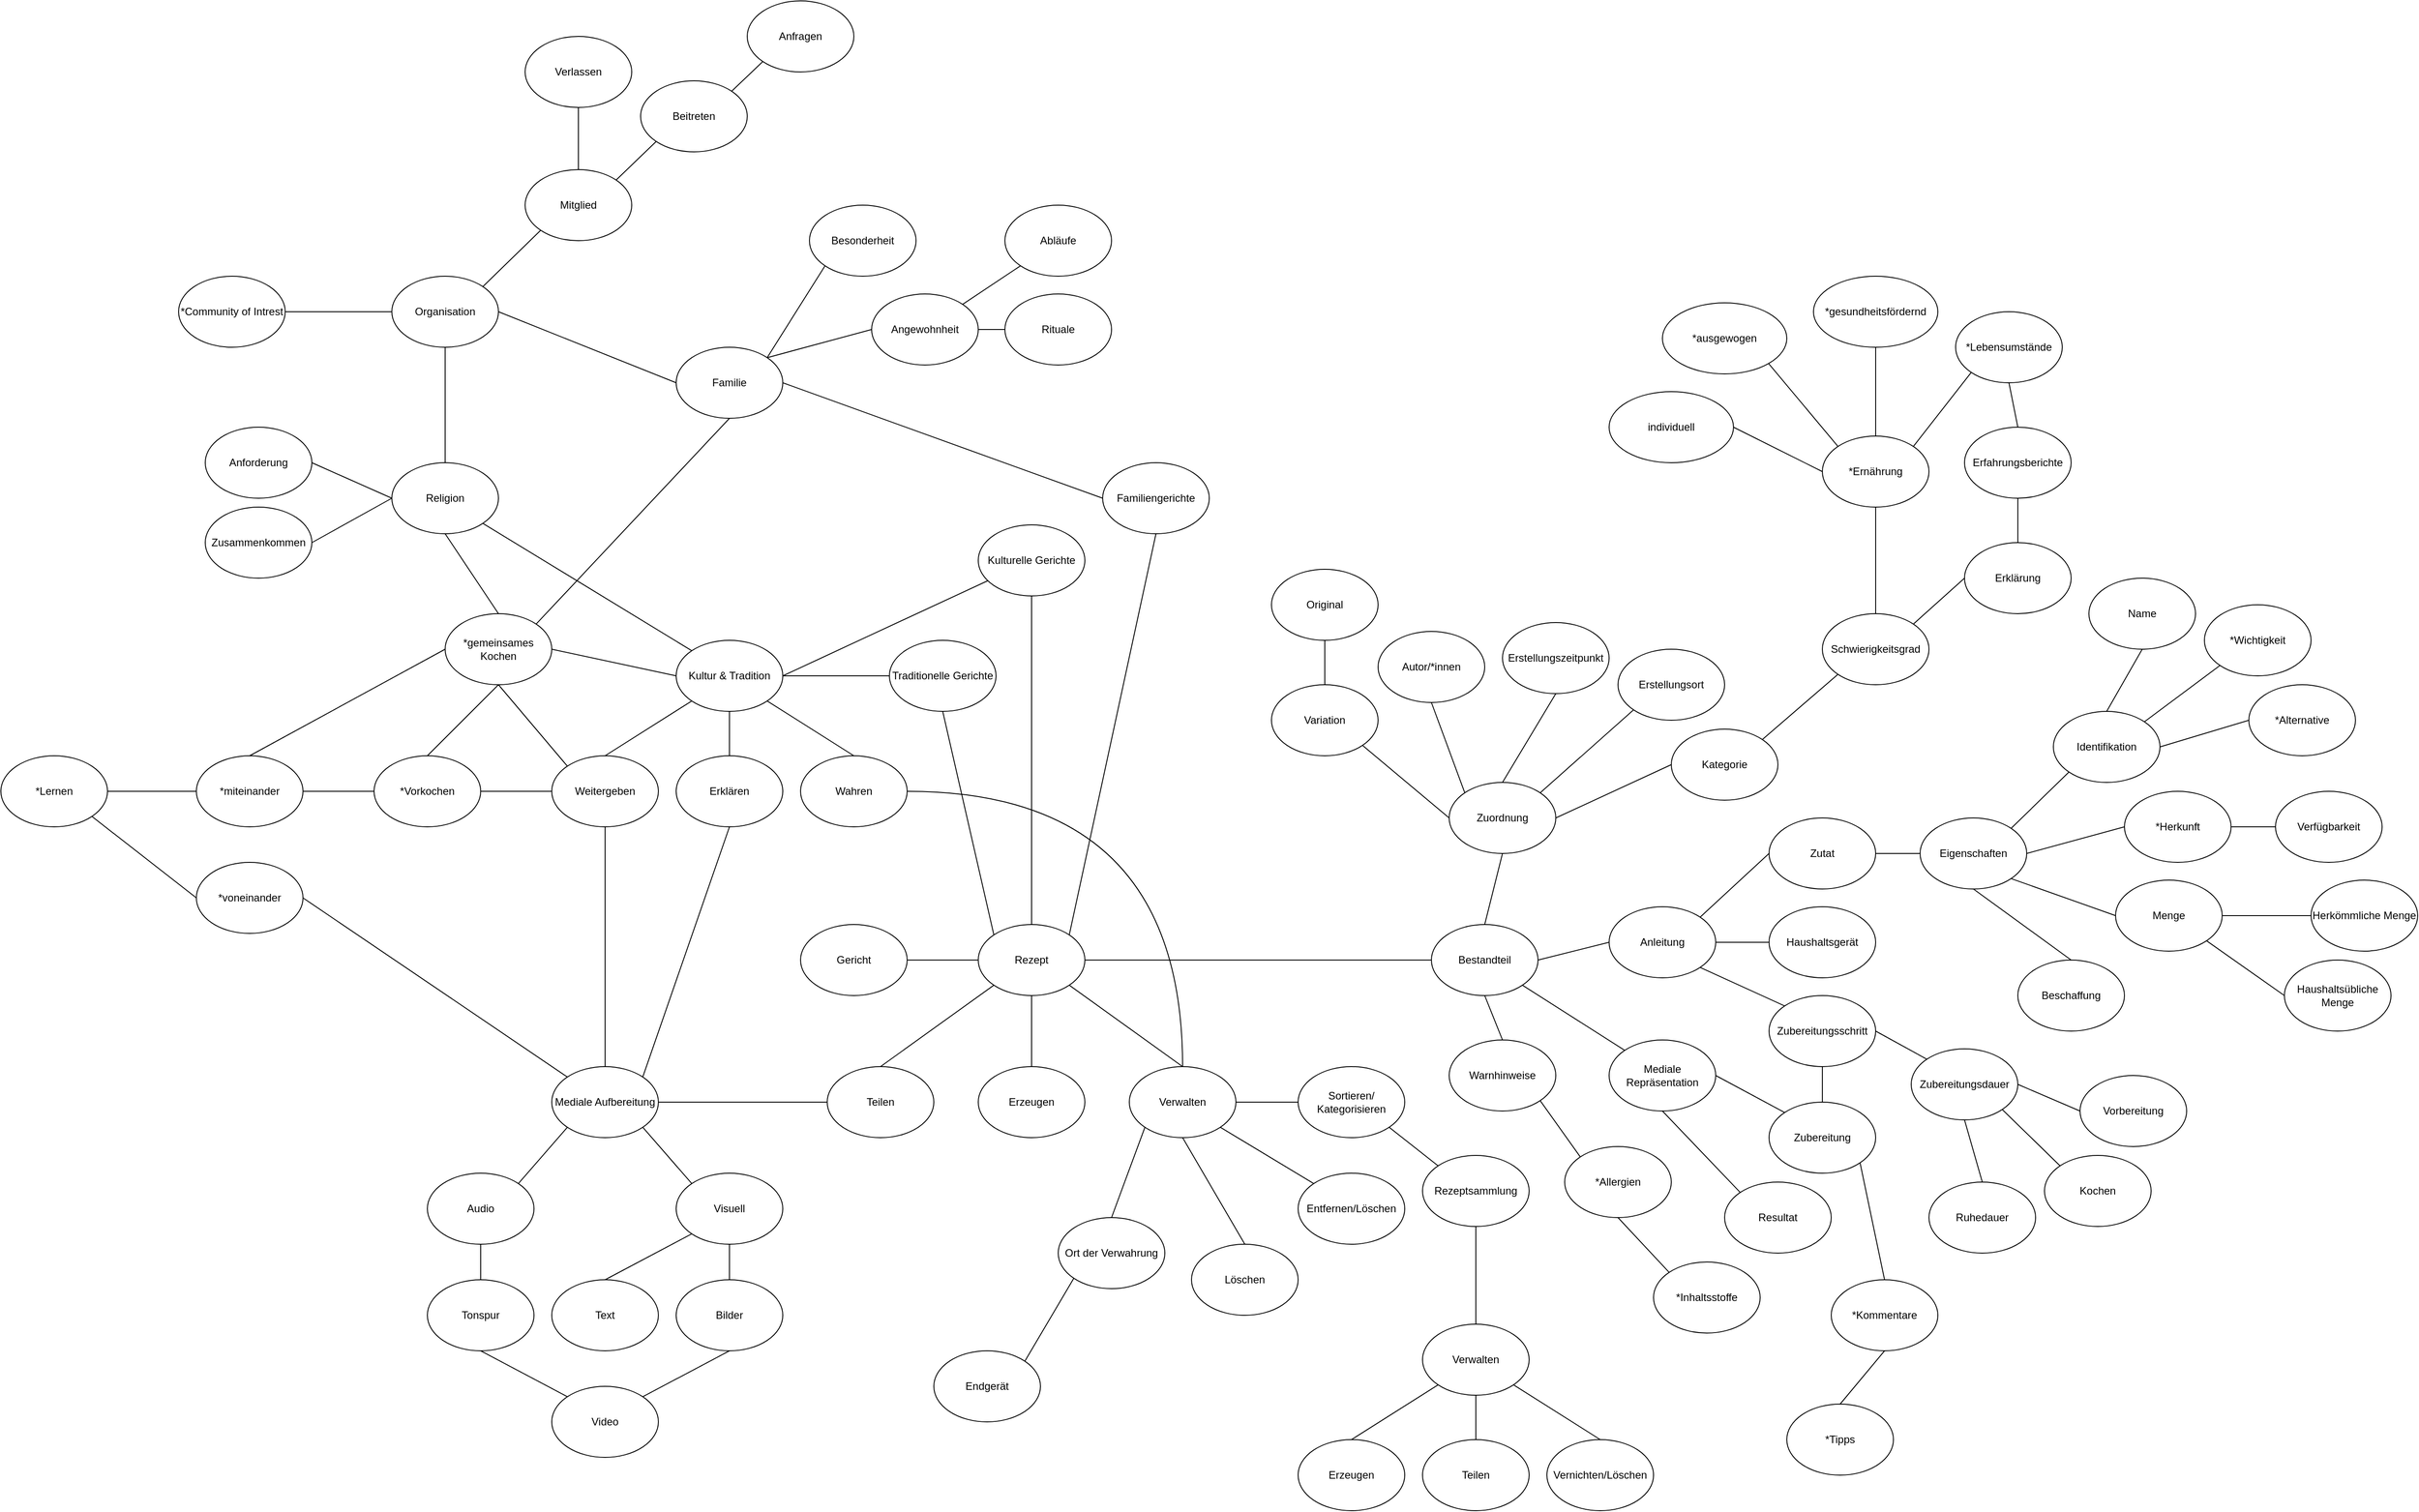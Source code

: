 <mxfile>
    <diagram id="gxQ1R-vnR4JIR3kSXCwo" name="V1">
        <mxGraphModel dx="1300" dy="1643" grid="1" gridSize="10" guides="1" tooltips="1" connect="1" arrows="1" fold="1" page="0" pageScale="1" pageWidth="827" pageHeight="1169" math="0" shadow="0">
            <root>
                <mxCell id="0"/>
                <mxCell id="1" parent="0"/>
                <mxCell id="6" style="rounded=0;orthogonalLoop=1;jettySize=auto;html=1;exitX=0.5;exitY=0;exitDx=0;exitDy=0;entryX=0;entryY=1;entryDx=0;entryDy=0;endArrow=none;endFill=0;" edge="1" parent="1" source="2" target="5">
                    <mxGeometry relative="1" as="geometry"/>
                </mxCell>
                <mxCell id="50" style="edgeStyle=none;rounded=0;orthogonalLoop=1;jettySize=auto;html=1;exitX=0;exitY=0.5;exitDx=0;exitDy=0;entryX=1;entryY=0.5;entryDx=0;entryDy=0;endArrow=none;endFill=0;" edge="1" parent="1" source="2" target="32">
                    <mxGeometry relative="1" as="geometry"/>
                </mxCell>
                <mxCell id="2" value="Teilen" style="ellipse;whiteSpace=wrap;html=1;" parent="1" vertex="1">
                    <mxGeometry x="770" y="160" width="120" height="80" as="geometry"/>
                </mxCell>
                <mxCell id="7" style="edgeStyle=none;rounded=0;orthogonalLoop=1;jettySize=auto;html=1;exitX=0.5;exitY=0;exitDx=0;exitDy=0;entryX=0.5;entryY=1;entryDx=0;entryDy=0;endArrow=none;endFill=0;" edge="1" parent="1" source="3" target="5">
                    <mxGeometry relative="1" as="geometry"/>
                </mxCell>
                <mxCell id="3" value="Erzeugen" style="ellipse;whiteSpace=wrap;html=1;" vertex="1" parent="1">
                    <mxGeometry x="940" y="160" width="120" height="80" as="geometry"/>
                </mxCell>
                <mxCell id="8" style="edgeStyle=none;rounded=0;orthogonalLoop=1;jettySize=auto;html=1;exitX=0.5;exitY=0;exitDx=0;exitDy=0;entryX=1;entryY=1;entryDx=0;entryDy=0;endArrow=none;endFill=0;" edge="1" parent="1" source="4" target="5">
                    <mxGeometry relative="1" as="geometry"/>
                </mxCell>
                <mxCell id="12" style="edgeStyle=none;rounded=0;orthogonalLoop=1;jettySize=auto;html=1;exitX=1;exitY=0.5;exitDx=0;exitDy=0;entryX=0;entryY=0.5;entryDx=0;entryDy=0;endArrow=none;endFill=0;" edge="1" parent="1" source="4" target="9">
                    <mxGeometry relative="1" as="geometry"/>
                </mxCell>
                <mxCell id="13" style="edgeStyle=none;rounded=0;orthogonalLoop=1;jettySize=auto;html=1;exitX=1;exitY=1;exitDx=0;exitDy=0;entryX=0;entryY=0;entryDx=0;entryDy=0;endArrow=none;endFill=0;" edge="1" parent="1" source="4" target="10">
                    <mxGeometry relative="1" as="geometry"/>
                </mxCell>
                <mxCell id="14" style="edgeStyle=none;rounded=0;orthogonalLoop=1;jettySize=auto;html=1;exitX=0.5;exitY=1;exitDx=0;exitDy=0;entryX=0.5;entryY=0;entryDx=0;entryDy=0;endArrow=none;endFill=0;" edge="1" parent="1" source="4" target="11">
                    <mxGeometry relative="1" as="geometry"/>
                </mxCell>
                <mxCell id="16" style="edgeStyle=none;rounded=0;orthogonalLoop=1;jettySize=auto;html=1;exitX=0;exitY=1;exitDx=0;exitDy=0;entryX=0.5;entryY=0;entryDx=0;entryDy=0;endArrow=none;endFill=0;" edge="1" parent="1" source="4" target="15">
                    <mxGeometry relative="1" as="geometry"/>
                </mxCell>
                <mxCell id="4" value="Verwalten" style="ellipse;whiteSpace=wrap;html=1;" vertex="1" parent="1">
                    <mxGeometry x="1110" y="160" width="120" height="80" as="geometry"/>
                </mxCell>
                <mxCell id="53" style="edgeStyle=none;rounded=0;orthogonalLoop=1;jettySize=auto;html=1;exitX=1;exitY=0;exitDx=0;exitDy=0;entryX=0.5;entryY=1;entryDx=0;entryDy=0;endArrow=none;endFill=0;" edge="1" parent="1" source="5" target="25">
                    <mxGeometry relative="1" as="geometry"/>
                </mxCell>
                <mxCell id="57" style="edgeStyle=orthogonalEdgeStyle;curved=1;rounded=0;orthogonalLoop=1;jettySize=auto;html=1;exitX=1;exitY=0.5;exitDx=0;exitDy=0;entryX=0;entryY=0.5;entryDx=0;entryDy=0;endArrow=none;endFill=0;" edge="1" parent="1" source="5" target="56">
                    <mxGeometry relative="1" as="geometry"/>
                </mxCell>
                <mxCell id="91" value="" style="edgeStyle=none;rounded=0;orthogonalLoop=1;jettySize=auto;html=1;endArrow=none;endFill=0;" edge="1" parent="1" source="5" target="90">
                    <mxGeometry relative="1" as="geometry"/>
                </mxCell>
                <mxCell id="5" value="Rezept" style="ellipse;whiteSpace=wrap;html=1;" vertex="1" parent="1">
                    <mxGeometry x="940" width="120" height="80" as="geometry"/>
                </mxCell>
                <mxCell id="104" style="edgeStyle=none;rounded=0;orthogonalLoop=1;jettySize=auto;html=1;exitX=1;exitY=1;exitDx=0;exitDy=0;entryX=0;entryY=0;entryDx=0;entryDy=0;endArrow=none;endFill=0;" edge="1" parent="1" source="9" target="103">
                    <mxGeometry relative="1" as="geometry"/>
                </mxCell>
                <mxCell id="9" value="Sortieren/&lt;br&gt;Kategorisieren" style="ellipse;whiteSpace=wrap;html=1;" vertex="1" parent="1">
                    <mxGeometry x="1300" y="160" width="120" height="80" as="geometry"/>
                </mxCell>
                <mxCell id="10" value="Entfernen/Löschen" style="ellipse;whiteSpace=wrap;html=1;" vertex="1" parent="1">
                    <mxGeometry x="1300" y="280" width="120" height="80" as="geometry"/>
                </mxCell>
                <mxCell id="11" value="Löschen" style="ellipse;whiteSpace=wrap;html=1;" vertex="1" parent="1">
                    <mxGeometry x="1180" y="360" width="120" height="80" as="geometry"/>
                </mxCell>
                <mxCell id="15" value="Ort der Verwahrung" style="ellipse;whiteSpace=wrap;html=1;" vertex="1" parent="1">
                    <mxGeometry x="1030" y="330" width="120" height="80" as="geometry"/>
                </mxCell>
                <mxCell id="184" style="edgeStyle=none;rounded=0;orthogonalLoop=1;jettySize=auto;html=1;exitX=1;exitY=0;exitDx=0;exitDy=0;entryX=0;entryY=1;entryDx=0;entryDy=0;endArrow=none;endFill=0;" edge="1" parent="1" source="17" target="183">
                    <mxGeometry relative="1" as="geometry"/>
                </mxCell>
                <mxCell id="186" style="edgeStyle=none;rounded=0;orthogonalLoop=1;jettySize=auto;html=1;exitX=1;exitY=0;exitDx=0;exitDy=0;entryX=0;entryY=0.5;entryDx=0;entryDy=0;endArrow=none;endFill=0;" edge="1" parent="1" source="17" target="185">
                    <mxGeometry relative="1" as="geometry"/>
                </mxCell>
                <mxCell id="17" value="Familie" style="ellipse;whiteSpace=wrap;html=1;" vertex="1" parent="1">
                    <mxGeometry x="600" y="-650" width="120" height="80" as="geometry"/>
                </mxCell>
                <mxCell id="22" style="edgeStyle=none;rounded=0;orthogonalLoop=1;jettySize=auto;html=1;exitX=0;exitY=1;exitDx=0;exitDy=0;entryX=0.5;entryY=0;entryDx=0;entryDy=0;endArrow=none;endFill=0;" edge="1" parent="1" source="18" target="19">
                    <mxGeometry relative="1" as="geometry"/>
                </mxCell>
                <mxCell id="23" style="edgeStyle=none;rounded=0;orthogonalLoop=1;jettySize=auto;html=1;exitX=0.5;exitY=1;exitDx=0;exitDy=0;entryX=0.5;entryY=0;entryDx=0;entryDy=0;endArrow=none;endFill=0;" edge="1" parent="1" source="18" target="20">
                    <mxGeometry relative="1" as="geometry"/>
                </mxCell>
                <mxCell id="24" style="edgeStyle=none;rounded=0;orthogonalLoop=1;jettySize=auto;html=1;exitX=1;exitY=1;exitDx=0;exitDy=0;entryX=0.5;entryY=0;entryDx=0;entryDy=0;endArrow=none;endFill=0;" edge="1" parent="1" source="18" target="21">
                    <mxGeometry relative="1" as="geometry"/>
                </mxCell>
                <mxCell id="29" value="" style="edgeStyle=none;rounded=0;orthogonalLoop=1;jettySize=auto;html=1;endArrow=none;endFill=0;" edge="1" parent="1" source="18" target="28">
                    <mxGeometry relative="1" as="geometry"/>
                </mxCell>
                <mxCell id="31" value="" style="edgeStyle=none;rounded=0;orthogonalLoop=1;jettySize=auto;html=1;endArrow=none;endFill=0;exitX=1;exitY=0.5;exitDx=0;exitDy=0;" edge="1" parent="1" source="18" target="30">
                    <mxGeometry relative="1" as="geometry"/>
                </mxCell>
                <mxCell id="18" value="Kultur &amp;amp; Tradition" style="ellipse;whiteSpace=wrap;html=1;" vertex="1" parent="1">
                    <mxGeometry x="600" y="-320" width="120" height="80" as="geometry"/>
                </mxCell>
                <mxCell id="49" style="edgeStyle=none;rounded=0;orthogonalLoop=1;jettySize=auto;html=1;exitX=0.5;exitY=1;exitDx=0;exitDy=0;entryX=0.5;entryY=0;entryDx=0;entryDy=0;endArrow=none;endFill=0;" edge="1" parent="1" source="19" target="32">
                    <mxGeometry relative="1" as="geometry"/>
                </mxCell>
                <mxCell id="138" value="" style="edgeStyle=none;rounded=0;orthogonalLoop=1;jettySize=auto;html=1;endArrow=none;endFill=0;" edge="1" parent="1" source="19" target="137">
                    <mxGeometry relative="1" as="geometry"/>
                </mxCell>
                <mxCell id="19" value="Weitergeben" style="ellipse;whiteSpace=wrap;html=1;" vertex="1" parent="1">
                    <mxGeometry x="460" y="-190" width="120" height="80" as="geometry"/>
                </mxCell>
                <mxCell id="54" style="edgeStyle=none;rounded=0;orthogonalLoop=1;jettySize=auto;html=1;exitX=0.5;exitY=1;exitDx=0;exitDy=0;entryX=1;entryY=0;entryDx=0;entryDy=0;endArrow=none;endFill=0;" edge="1" parent="1" source="20" target="32">
                    <mxGeometry relative="1" as="geometry"/>
                </mxCell>
                <mxCell id="20" value="Erklären" style="ellipse;whiteSpace=wrap;html=1;" vertex="1" parent="1">
                    <mxGeometry x="600" y="-190" width="120" height="80" as="geometry"/>
                </mxCell>
                <mxCell id="55" style="edgeStyle=orthogonalEdgeStyle;rounded=0;orthogonalLoop=1;jettySize=auto;html=1;exitX=1;exitY=0.5;exitDx=0;exitDy=0;entryX=0.5;entryY=0;entryDx=0;entryDy=0;endArrow=none;endFill=0;curved=1;" edge="1" parent="1" source="21" target="4">
                    <mxGeometry relative="1" as="geometry"/>
                </mxCell>
                <mxCell id="21" value="Wahren" style="ellipse;whiteSpace=wrap;html=1;" vertex="1" parent="1">
                    <mxGeometry x="740" y="-190" width="120" height="80" as="geometry"/>
                </mxCell>
                <mxCell id="26" style="edgeStyle=none;rounded=0;orthogonalLoop=1;jettySize=auto;html=1;exitX=0;exitY=0.5;exitDx=0;exitDy=0;entryX=1;entryY=0.5;entryDx=0;entryDy=0;endArrow=none;endFill=0;" edge="1" parent="1" source="25" target="17">
                    <mxGeometry relative="1" as="geometry"/>
                </mxCell>
                <mxCell id="25" value="Familiengerichte" style="ellipse;whiteSpace=wrap;html=1;" vertex="1" parent="1">
                    <mxGeometry x="1080" y="-520" width="120" height="80" as="geometry"/>
                </mxCell>
                <mxCell id="51" style="edgeStyle=none;rounded=0;orthogonalLoop=1;jettySize=auto;html=1;exitX=0.5;exitY=1;exitDx=0;exitDy=0;entryX=0;entryY=0;entryDx=0;entryDy=0;endArrow=none;endFill=0;" edge="1" parent="1" source="28" target="5">
                    <mxGeometry relative="1" as="geometry"/>
                </mxCell>
                <mxCell id="28" value="Traditionelle Gerichte" style="ellipse;whiteSpace=wrap;html=1;" vertex="1" parent="1">
                    <mxGeometry x="840" y="-320" width="120" height="80" as="geometry"/>
                </mxCell>
                <mxCell id="52" style="edgeStyle=none;rounded=0;orthogonalLoop=1;jettySize=auto;html=1;exitX=0.5;exitY=1;exitDx=0;exitDy=0;entryX=0.5;entryY=0;entryDx=0;entryDy=0;endArrow=none;endFill=0;" edge="1" parent="1" source="30" target="5">
                    <mxGeometry relative="1" as="geometry"/>
                </mxCell>
                <mxCell id="30" value="Kulturelle Gerichte" style="ellipse;whiteSpace=wrap;html=1;" vertex="1" parent="1">
                    <mxGeometry x="940" y="-450" width="120" height="80" as="geometry"/>
                </mxCell>
                <mxCell id="40" style="edgeStyle=none;rounded=0;orthogonalLoop=1;jettySize=auto;html=1;exitX=0;exitY=1;exitDx=0;exitDy=0;entryX=1;entryY=0;entryDx=0;entryDy=0;endArrow=none;endFill=0;" edge="1" parent="1" source="32" target="34">
                    <mxGeometry relative="1" as="geometry"/>
                </mxCell>
                <mxCell id="41" style="edgeStyle=none;rounded=0;orthogonalLoop=1;jettySize=auto;html=1;exitX=1;exitY=1;exitDx=0;exitDy=0;entryX=0;entryY=0;entryDx=0;entryDy=0;endArrow=none;endFill=0;" edge="1" parent="1" source="32" target="35">
                    <mxGeometry relative="1" as="geometry"/>
                </mxCell>
                <mxCell id="32" value="Mediale Aufbereitung" style="ellipse;whiteSpace=wrap;html=1;" vertex="1" parent="1">
                    <mxGeometry x="460" y="160" width="120" height="80" as="geometry"/>
                </mxCell>
                <mxCell id="33" value="Text" style="ellipse;whiteSpace=wrap;html=1;" vertex="1" parent="1">
                    <mxGeometry x="460" y="400" width="120" height="80" as="geometry"/>
                </mxCell>
                <mxCell id="42" style="edgeStyle=none;rounded=0;orthogonalLoop=1;jettySize=auto;html=1;exitX=0.5;exitY=1;exitDx=0;exitDy=0;entryX=0.5;entryY=0;entryDx=0;entryDy=0;endArrow=none;endFill=0;" edge="1" parent="1" source="34" target="37">
                    <mxGeometry relative="1" as="geometry"/>
                </mxCell>
                <mxCell id="34" value="Audio" style="ellipse;whiteSpace=wrap;html=1;" vertex="1" parent="1">
                    <mxGeometry x="320" y="280" width="120" height="80" as="geometry"/>
                </mxCell>
                <mxCell id="43" style="edgeStyle=none;rounded=0;orthogonalLoop=1;jettySize=auto;html=1;exitX=0.5;exitY=1;exitDx=0;exitDy=0;entryX=0.5;entryY=0;entryDx=0;entryDy=0;endArrow=none;endFill=0;" edge="1" parent="1" source="35" target="38">
                    <mxGeometry relative="1" as="geometry"/>
                </mxCell>
                <mxCell id="44" style="edgeStyle=none;rounded=0;orthogonalLoop=1;jettySize=auto;html=1;exitX=0;exitY=1;exitDx=0;exitDy=0;entryX=0.5;entryY=0;entryDx=0;entryDy=0;endArrow=none;endFill=0;" edge="1" parent="1" source="35" target="33">
                    <mxGeometry relative="1" as="geometry"/>
                </mxCell>
                <mxCell id="35" value="Visuell" style="ellipse;whiteSpace=wrap;html=1;" vertex="1" parent="1">
                    <mxGeometry x="600" y="280" width="120" height="80" as="geometry"/>
                </mxCell>
                <mxCell id="45" style="edgeStyle=none;rounded=0;orthogonalLoop=1;jettySize=auto;html=1;exitX=0.5;exitY=1;exitDx=0;exitDy=0;entryX=0;entryY=0;entryDx=0;entryDy=0;endArrow=none;endFill=0;" edge="1" parent="1" source="37" target="39">
                    <mxGeometry relative="1" as="geometry"/>
                </mxCell>
                <mxCell id="37" value="Tonspur" style="ellipse;whiteSpace=wrap;html=1;" vertex="1" parent="1">
                    <mxGeometry x="320" y="400" width="120" height="80" as="geometry"/>
                </mxCell>
                <mxCell id="46" style="edgeStyle=none;rounded=0;orthogonalLoop=1;jettySize=auto;html=1;exitX=0.5;exitY=1;exitDx=0;exitDy=0;entryX=1;entryY=0;entryDx=0;entryDy=0;endArrow=none;endFill=0;" edge="1" parent="1" source="38" target="39">
                    <mxGeometry relative="1" as="geometry"/>
                </mxCell>
                <mxCell id="38" value="Bilder" style="ellipse;whiteSpace=wrap;html=1;" vertex="1" parent="1">
                    <mxGeometry x="600" y="400" width="120" height="80" as="geometry"/>
                </mxCell>
                <mxCell id="39" value="Video" style="ellipse;whiteSpace=wrap;html=1;" vertex="1" parent="1">
                    <mxGeometry x="460" y="520" width="120" height="80" as="geometry"/>
                </mxCell>
                <mxCell id="48" style="edgeStyle=none;rounded=0;orthogonalLoop=1;jettySize=auto;html=1;exitX=1;exitY=1;exitDx=0;exitDy=0;entryX=0;entryY=0;entryDx=0;entryDy=0;endArrow=none;endFill=0;" edge="1" parent="1" source="47" target="18">
                    <mxGeometry relative="1" as="geometry"/>
                </mxCell>
                <mxCell id="47" value="Religion" style="ellipse;whiteSpace=wrap;html=1;" vertex="1" parent="1">
                    <mxGeometry x="280" y="-520" width="120" height="80" as="geometry"/>
                </mxCell>
                <mxCell id="71" style="edgeStyle=none;rounded=0;orthogonalLoop=1;jettySize=auto;html=1;exitX=0.5;exitY=0;exitDx=0;exitDy=0;entryX=0.5;entryY=1;entryDx=0;entryDy=0;endArrow=none;endFill=0;" edge="1" parent="1" source="56" target="63">
                    <mxGeometry relative="1" as="geometry"/>
                </mxCell>
                <mxCell id="72" style="edgeStyle=none;rounded=0;orthogonalLoop=1;jettySize=auto;html=1;exitX=1;exitY=0.5;exitDx=0;exitDy=0;entryX=0;entryY=0.5;entryDx=0;entryDy=0;endArrow=none;endFill=0;" edge="1" parent="1" source="56" target="62">
                    <mxGeometry relative="1" as="geometry"/>
                </mxCell>
                <mxCell id="77" style="edgeStyle=none;rounded=0;orthogonalLoop=1;jettySize=auto;html=1;exitX=1;exitY=1;exitDx=0;exitDy=0;entryX=0;entryY=0;entryDx=0;entryDy=0;endArrow=none;endFill=0;" edge="1" parent="1" source="56" target="76">
                    <mxGeometry relative="1" as="geometry"/>
                </mxCell>
                <mxCell id="162" style="edgeStyle=none;rounded=0;orthogonalLoop=1;jettySize=auto;html=1;exitX=0.5;exitY=1;exitDx=0;exitDy=0;entryX=0.5;entryY=0;entryDx=0;entryDy=0;endArrow=none;endFill=0;" edge="1" parent="1" source="56" target="161">
                    <mxGeometry relative="1" as="geometry"/>
                </mxCell>
                <mxCell id="56" value="Bestandteil" style="ellipse;whiteSpace=wrap;html=1;" vertex="1" parent="1">
                    <mxGeometry x="1450" width="120" height="80" as="geometry"/>
                </mxCell>
                <mxCell id="58" value="Autor/*innen" style="ellipse;whiteSpace=wrap;html=1;" vertex="1" parent="1">
                    <mxGeometry x="1390" y="-330" width="120" height="80" as="geometry"/>
                </mxCell>
                <mxCell id="70" style="edgeStyle=none;rounded=0;orthogonalLoop=1;jettySize=auto;html=1;exitX=0;exitY=0.5;exitDx=0;exitDy=0;entryX=1;entryY=0.5;entryDx=0;entryDy=0;endArrow=none;endFill=0;" edge="1" parent="1" source="59" target="63">
                    <mxGeometry relative="1" as="geometry"/>
                </mxCell>
                <mxCell id="101" style="edgeStyle=none;rounded=0;orthogonalLoop=1;jettySize=auto;html=1;exitX=1;exitY=0;exitDx=0;exitDy=0;entryX=0;entryY=1;entryDx=0;entryDy=0;endArrow=none;endFill=0;" edge="1" parent="1" source="59" target="96">
                    <mxGeometry relative="1" as="geometry"/>
                </mxCell>
                <mxCell id="59" value="Kategorie" style="ellipse;whiteSpace=wrap;html=1;" vertex="1" parent="1">
                    <mxGeometry x="1720" y="-220" width="120" height="80" as="geometry"/>
                </mxCell>
                <mxCell id="123" style="edgeStyle=none;rounded=0;orthogonalLoop=1;jettySize=auto;html=1;exitX=1;exitY=0.5;exitDx=0;exitDy=0;entryX=0;entryY=0.5;entryDx=0;entryDy=0;endArrow=none;endFill=0;" edge="1" parent="1" source="60" target="122">
                    <mxGeometry relative="1" as="geometry"/>
                </mxCell>
                <mxCell id="60" value="Zutat" style="ellipse;whiteSpace=wrap;html=1;" vertex="1" parent="1">
                    <mxGeometry x="1830" y="-120" width="120" height="80" as="geometry"/>
                </mxCell>
                <mxCell id="153" style="edgeStyle=none;rounded=0;orthogonalLoop=1;jettySize=auto;html=1;exitX=1;exitY=0.5;exitDx=0;exitDy=0;endArrow=none;endFill=0;entryX=0;entryY=0;entryDx=0;entryDy=0;" edge="1" parent="1" source="61" target="154">
                    <mxGeometry relative="1" as="geometry">
                        <mxPoint x="2010" y="170" as="targetPoint"/>
                    </mxGeometry>
                </mxCell>
                <mxCell id="61" value="Zubereitungsschritt" style="ellipse;whiteSpace=wrap;html=1;" vertex="1" parent="1">
                    <mxGeometry x="1830" y="80" width="120" height="80" as="geometry"/>
                </mxCell>
                <mxCell id="73" style="edgeStyle=none;rounded=0;orthogonalLoop=1;jettySize=auto;html=1;exitX=1;exitY=0;exitDx=0;exitDy=0;entryX=0;entryY=0.5;entryDx=0;entryDy=0;endArrow=none;endFill=0;" edge="1" parent="1" source="62" target="60">
                    <mxGeometry relative="1" as="geometry"/>
                </mxCell>
                <mxCell id="74" style="edgeStyle=none;rounded=0;orthogonalLoop=1;jettySize=auto;html=1;exitX=1;exitY=0.5;exitDx=0;exitDy=0;entryX=0;entryY=0.5;entryDx=0;entryDy=0;endArrow=none;endFill=0;" edge="1" parent="1" source="62" target="66">
                    <mxGeometry relative="1" as="geometry"/>
                </mxCell>
                <mxCell id="75" style="edgeStyle=none;rounded=0;orthogonalLoop=1;jettySize=auto;html=1;exitX=1;exitY=1;exitDx=0;exitDy=0;entryX=0;entryY=0;entryDx=0;entryDy=0;endArrow=none;endFill=0;" edge="1" parent="1" source="62" target="61">
                    <mxGeometry relative="1" as="geometry"/>
                </mxCell>
                <mxCell id="62" value="Anleitung" style="ellipse;whiteSpace=wrap;html=1;" vertex="1" parent="1">
                    <mxGeometry x="1650" y="-20" width="120" height="80" as="geometry"/>
                </mxCell>
                <mxCell id="67" style="rounded=0;orthogonalLoop=1;jettySize=auto;html=1;exitX=0;exitY=0;exitDx=0;exitDy=0;entryX=0.5;entryY=1;entryDx=0;entryDy=0;endArrow=none;endFill=0;" edge="1" parent="1" source="63" target="58">
                    <mxGeometry relative="1" as="geometry"/>
                </mxCell>
                <mxCell id="63" value="Zuordnung" style="ellipse;whiteSpace=wrap;html=1;" vertex="1" parent="1">
                    <mxGeometry x="1470" y="-160" width="120" height="80" as="geometry"/>
                </mxCell>
                <mxCell id="68" style="edgeStyle=none;rounded=0;orthogonalLoop=1;jettySize=auto;html=1;exitX=0.5;exitY=1;exitDx=0;exitDy=0;entryX=0.5;entryY=0;entryDx=0;entryDy=0;endArrow=none;endFill=0;" edge="1" parent="1" source="64" target="63">
                    <mxGeometry relative="1" as="geometry"/>
                </mxCell>
                <mxCell id="64" value="Erstellungszeitpunkt" style="ellipse;whiteSpace=wrap;html=1;" vertex="1" parent="1">
                    <mxGeometry x="1530" y="-340" width="120" height="80" as="geometry"/>
                </mxCell>
                <mxCell id="69" style="edgeStyle=none;rounded=0;orthogonalLoop=1;jettySize=auto;html=1;exitX=0;exitY=1;exitDx=0;exitDy=0;entryX=1;entryY=0;entryDx=0;entryDy=0;endArrow=none;endFill=0;" edge="1" parent="1" source="65" target="63">
                    <mxGeometry relative="1" as="geometry"/>
                </mxCell>
                <mxCell id="65" value="Erstellungsort" style="ellipse;whiteSpace=wrap;html=1;" vertex="1" parent="1">
                    <mxGeometry x="1660" y="-310" width="120" height="80" as="geometry"/>
                </mxCell>
                <mxCell id="66" value="Haushaltsgerät" style="ellipse;whiteSpace=wrap;html=1;" vertex="1" parent="1">
                    <mxGeometry x="1830" y="-20" width="120" height="80" as="geometry"/>
                </mxCell>
                <mxCell id="79" style="edgeStyle=none;rounded=0;orthogonalLoop=1;jettySize=auto;html=1;exitX=1;exitY=0.5;exitDx=0;exitDy=0;entryX=0;entryY=0;entryDx=0;entryDy=0;endArrow=none;endFill=0;" edge="1" parent="1" source="76" target="78">
                    <mxGeometry relative="1" as="geometry"/>
                </mxCell>
                <mxCell id="81" style="edgeStyle=none;rounded=0;orthogonalLoop=1;jettySize=auto;html=1;exitX=0.5;exitY=1;exitDx=0;exitDy=0;entryX=0;entryY=0;entryDx=0;entryDy=0;endArrow=none;endFill=0;" edge="1" parent="1" source="76" target="80">
                    <mxGeometry relative="1" as="geometry"/>
                </mxCell>
                <mxCell id="76" value="Mediale Repräsentation" style="ellipse;whiteSpace=wrap;html=1;" vertex="1" parent="1">
                    <mxGeometry x="1650" y="130" width="120" height="80" as="geometry"/>
                </mxCell>
                <mxCell id="136" style="edgeStyle=none;rounded=0;orthogonalLoop=1;jettySize=auto;html=1;exitX=0.5;exitY=0;exitDx=0;exitDy=0;entryX=0.5;entryY=1;entryDx=0;entryDy=0;endArrow=none;endFill=0;" edge="1" parent="1" source="78" target="61">
                    <mxGeometry relative="1" as="geometry"/>
                </mxCell>
                <mxCell id="178" style="edgeStyle=none;rounded=0;orthogonalLoop=1;jettySize=auto;html=1;exitX=1;exitY=1;exitDx=0;exitDy=0;entryX=0.5;entryY=0;entryDx=0;entryDy=0;endArrow=none;endFill=0;" edge="1" parent="1" source="78" target="177">
                    <mxGeometry relative="1" as="geometry"/>
                </mxCell>
                <mxCell id="78" value="Zubereitung" style="ellipse;whiteSpace=wrap;html=1;" vertex="1" parent="1">
                    <mxGeometry x="1830" y="200" width="120" height="80" as="geometry"/>
                </mxCell>
                <mxCell id="80" value="Resultat" style="ellipse;whiteSpace=wrap;html=1;" vertex="1" parent="1">
                    <mxGeometry x="1780" y="290" width="120" height="80" as="geometry"/>
                </mxCell>
                <mxCell id="83" style="edgeStyle=none;rounded=0;orthogonalLoop=1;jettySize=auto;html=1;exitX=1;exitY=0;exitDx=0;exitDy=0;entryX=0;entryY=1;entryDx=0;entryDy=0;endArrow=none;endFill=0;" edge="1" parent="1" source="82" target="15">
                    <mxGeometry relative="1" as="geometry"/>
                </mxCell>
                <mxCell id="82" value="Endgerät" style="ellipse;whiteSpace=wrap;html=1;" vertex="1" parent="1">
                    <mxGeometry x="890" y="480" width="120" height="80" as="geometry"/>
                </mxCell>
                <mxCell id="85" style="edgeStyle=none;rounded=0;orthogonalLoop=1;jettySize=auto;html=1;exitX=0.5;exitY=1;exitDx=0;exitDy=0;entryX=0.5;entryY=0;entryDx=0;entryDy=0;endArrow=none;endFill=0;" edge="1" parent="1" source="84" target="47">
                    <mxGeometry relative="1" as="geometry"/>
                </mxCell>
                <mxCell id="87" style="edgeStyle=none;rounded=0;orthogonalLoop=1;jettySize=auto;html=1;exitX=1;exitY=0.5;exitDx=0;exitDy=0;entryX=0;entryY=0.5;entryDx=0;entryDy=0;endArrow=none;endFill=0;" edge="1" parent="1" source="84" target="17">
                    <mxGeometry relative="1" as="geometry"/>
                </mxCell>
                <mxCell id="89" style="edgeStyle=none;rounded=0;orthogonalLoop=1;jettySize=auto;html=1;exitX=1;exitY=0;exitDx=0;exitDy=0;entryX=0;entryY=1;entryDx=0;entryDy=0;endArrow=none;endFill=0;" edge="1" parent="1" source="84" target="88">
                    <mxGeometry relative="1" as="geometry"/>
                </mxCell>
                <mxCell id="84" value="Organisation" style="ellipse;whiteSpace=wrap;html=1;" vertex="1" parent="1">
                    <mxGeometry x="280" y="-730" width="120" height="80" as="geometry"/>
                </mxCell>
                <mxCell id="196" style="edgeStyle=none;rounded=0;orthogonalLoop=1;jettySize=auto;html=1;exitX=1;exitY=0;exitDx=0;exitDy=0;entryX=0;entryY=1;entryDx=0;entryDy=0;endArrow=none;endFill=0;" edge="1" parent="1" source="88" target="195">
                    <mxGeometry relative="1" as="geometry"/>
                </mxCell>
                <mxCell id="88" value="Mitglied" style="ellipse;whiteSpace=wrap;html=1;" vertex="1" parent="1">
                    <mxGeometry x="430" y="-850" width="120" height="80" as="geometry"/>
                </mxCell>
                <mxCell id="90" value="Gericht" style="ellipse;whiteSpace=wrap;html=1;" vertex="1" parent="1">
                    <mxGeometry x="740" width="120" height="80" as="geometry"/>
                </mxCell>
                <mxCell id="93" style="edgeStyle=none;rounded=0;orthogonalLoop=1;jettySize=auto;html=1;exitX=1;exitY=1;exitDx=0;exitDy=0;entryX=0;entryY=0.5;entryDx=0;entryDy=0;endArrow=none;endFill=0;" edge="1" parent="1" source="92" target="63">
                    <mxGeometry relative="1" as="geometry"/>
                </mxCell>
                <mxCell id="95" style="edgeStyle=none;rounded=0;orthogonalLoop=1;jettySize=auto;html=1;exitX=0.5;exitY=0;exitDx=0;exitDy=0;entryX=0.5;entryY=1;entryDx=0;entryDy=0;endArrow=none;endFill=0;" edge="1" parent="1" source="92" target="94">
                    <mxGeometry relative="1" as="geometry"/>
                </mxCell>
                <mxCell id="92" value="Variation" style="ellipse;whiteSpace=wrap;html=1;" vertex="1" parent="1">
                    <mxGeometry x="1270" y="-270" width="120" height="80" as="geometry"/>
                </mxCell>
                <mxCell id="94" value="Original" style="ellipse;whiteSpace=wrap;html=1;" vertex="1" parent="1">
                    <mxGeometry x="1270" y="-400" width="120" height="80" as="geometry"/>
                </mxCell>
                <mxCell id="99" style="edgeStyle=none;rounded=0;orthogonalLoop=1;jettySize=auto;html=1;exitX=1;exitY=0;exitDx=0;exitDy=0;entryX=0;entryY=0.5;entryDx=0;entryDy=0;endArrow=none;endFill=0;" edge="1" parent="1" source="96" target="97">
                    <mxGeometry relative="1" as="geometry"/>
                </mxCell>
                <mxCell id="139" style="edgeStyle=none;rounded=0;orthogonalLoop=1;jettySize=auto;html=1;exitX=0.5;exitY=0;exitDx=0;exitDy=0;entryX=0.5;entryY=1;entryDx=0;entryDy=0;endArrow=none;endFill=0;" edge="1" parent="1" source="96" target="102">
                    <mxGeometry relative="1" as="geometry"/>
                </mxCell>
                <mxCell id="96" value="Schwierigkeitsgrad" style="ellipse;whiteSpace=wrap;html=1;" vertex="1" parent="1">
                    <mxGeometry x="1890" y="-350" width="120" height="80" as="geometry"/>
                </mxCell>
                <mxCell id="100" style="edgeStyle=none;rounded=0;orthogonalLoop=1;jettySize=auto;html=1;exitX=0.5;exitY=0;exitDx=0;exitDy=0;entryX=0.5;entryY=1;entryDx=0;entryDy=0;endArrow=none;endFill=0;" edge="1" parent="1" source="97" target="98">
                    <mxGeometry relative="1" as="geometry"/>
                </mxCell>
                <mxCell id="97" value="Erklärung" style="ellipse;whiteSpace=wrap;html=1;" vertex="1" parent="1">
                    <mxGeometry x="2050" y="-430" width="120" height="80" as="geometry"/>
                </mxCell>
                <mxCell id="98" value="Erfahrungsberichte" style="ellipse;whiteSpace=wrap;html=1;" vertex="1" parent="1">
                    <mxGeometry x="2050" y="-560" width="120" height="80" as="geometry"/>
                </mxCell>
                <mxCell id="141" value="" style="edgeStyle=none;rounded=0;orthogonalLoop=1;jettySize=auto;html=1;endArrow=none;endFill=0;" edge="1" parent="1" source="102" target="140">
                    <mxGeometry relative="1" as="geometry"/>
                </mxCell>
                <mxCell id="175" style="edgeStyle=none;rounded=0;orthogonalLoop=1;jettySize=auto;html=1;exitX=1;exitY=0;exitDx=0;exitDy=0;entryX=0;entryY=1;entryDx=0;entryDy=0;endArrow=none;endFill=0;" edge="1" parent="1" source="102" target="174">
                    <mxGeometry relative="1" as="geometry"/>
                </mxCell>
                <mxCell id="102" value="*Ernährung" style="ellipse;whiteSpace=wrap;html=1;" vertex="1" parent="1">
                    <mxGeometry x="1890" y="-550" width="120" height="80" as="geometry"/>
                </mxCell>
                <mxCell id="103" value="Rezeptsammlung" style="ellipse;whiteSpace=wrap;html=1;" vertex="1" parent="1">
                    <mxGeometry x="1440" y="260" width="120" height="80" as="geometry"/>
                </mxCell>
                <mxCell id="109" style="edgeStyle=none;rounded=0;orthogonalLoop=1;jettySize=auto;html=1;exitX=0.5;exitY=0;exitDx=0;exitDy=0;entryX=0;entryY=1;entryDx=0;entryDy=0;endArrow=none;endFill=0;" edge="1" parent="1" source="105" target="108">
                    <mxGeometry relative="1" as="geometry"/>
                </mxCell>
                <mxCell id="105" value="Erzeugen" style="ellipse;whiteSpace=wrap;html=1;" vertex="1" parent="1">
                    <mxGeometry x="1300" y="580" width="120" height="80" as="geometry"/>
                </mxCell>
                <mxCell id="110" style="edgeStyle=none;rounded=0;orthogonalLoop=1;jettySize=auto;html=1;exitX=0.5;exitY=0;exitDx=0;exitDy=0;endArrow=none;endFill=0;entryX=0.5;entryY=1;entryDx=0;entryDy=0;" edge="1" parent="1" source="106" target="108">
                    <mxGeometry relative="1" as="geometry"/>
                </mxCell>
                <mxCell id="106" value="Teilen" style="ellipse;whiteSpace=wrap;html=1;" vertex="1" parent="1">
                    <mxGeometry x="1440" y="580" width="120" height="80" as="geometry"/>
                </mxCell>
                <mxCell id="112" style="edgeStyle=none;rounded=0;orthogonalLoop=1;jettySize=auto;html=1;exitX=0.5;exitY=0;exitDx=0;exitDy=0;entryX=1;entryY=1;entryDx=0;entryDy=0;endArrow=none;endFill=0;" edge="1" parent="1" source="107" target="108">
                    <mxGeometry relative="1" as="geometry"/>
                </mxCell>
                <mxCell id="107" value="Vernichten/Löschen" style="ellipse;whiteSpace=wrap;html=1;" vertex="1" parent="1">
                    <mxGeometry x="1580" y="580" width="120" height="80" as="geometry"/>
                </mxCell>
                <mxCell id="111" style="edgeStyle=none;rounded=0;orthogonalLoop=1;jettySize=auto;html=1;exitX=0.5;exitY=0;exitDx=0;exitDy=0;entryX=0.5;entryY=1;entryDx=0;entryDy=0;endArrow=none;endFill=0;" edge="1" parent="1" source="108" target="103">
                    <mxGeometry relative="1" as="geometry"/>
                </mxCell>
                <mxCell id="108" value="Verwalten" style="ellipse;whiteSpace=wrap;html=1;" vertex="1" parent="1">
                    <mxGeometry x="1440" y="450" width="120" height="80" as="geometry"/>
                </mxCell>
                <mxCell id="134" style="edgeStyle=none;rounded=0;orthogonalLoop=1;jettySize=auto;html=1;exitX=1;exitY=1;exitDx=0;exitDy=0;entryX=0;entryY=0.5;entryDx=0;entryDy=0;endArrow=none;endFill=0;" edge="1" parent="1" source="113" target="119">
                    <mxGeometry relative="1" as="geometry"/>
                </mxCell>
                <mxCell id="135" style="edgeStyle=none;rounded=0;orthogonalLoop=1;jettySize=auto;html=1;exitX=1;exitY=0.5;exitDx=0;exitDy=0;entryX=0;entryY=0.5;entryDx=0;entryDy=0;endArrow=none;endFill=0;" edge="1" parent="1" source="113" target="118">
                    <mxGeometry relative="1" as="geometry"/>
                </mxCell>
                <mxCell id="113" value="Menge" style="ellipse;whiteSpace=wrap;html=1;" vertex="1" parent="1">
                    <mxGeometry x="2220" y="-50" width="120" height="80" as="geometry"/>
                </mxCell>
                <mxCell id="114" value="Beschaffung" style="ellipse;whiteSpace=wrap;html=1;" vertex="1" parent="1">
                    <mxGeometry x="2110" y="40" width="120" height="80" as="geometry"/>
                </mxCell>
                <mxCell id="115" value="Name" style="ellipse;whiteSpace=wrap;html=1;" vertex="1" parent="1">
                    <mxGeometry x="2190" y="-390" width="120" height="80" as="geometry"/>
                </mxCell>
                <mxCell id="131" style="edgeStyle=none;rounded=0;orthogonalLoop=1;jettySize=auto;html=1;exitX=1;exitY=0.5;exitDx=0;exitDy=0;entryX=0;entryY=0.5;entryDx=0;entryDy=0;endArrow=none;endFill=0;" edge="1" parent="1" source="116" target="120">
                    <mxGeometry relative="1" as="geometry"/>
                </mxCell>
                <mxCell id="116" value="*Herkunft" style="ellipse;whiteSpace=wrap;html=1;" vertex="1" parent="1">
                    <mxGeometry x="2230" y="-150" width="120" height="80" as="geometry"/>
                </mxCell>
                <mxCell id="117" value="*Wichtigkeit" style="ellipse;whiteSpace=wrap;html=1;" vertex="1" parent="1">
                    <mxGeometry x="2320" y="-360" width="120" height="80" as="geometry"/>
                </mxCell>
                <mxCell id="118" value="Herkömmliche Menge" style="ellipse;whiteSpace=wrap;html=1;" vertex="1" parent="1">
                    <mxGeometry x="2440" y="-50" width="120" height="80" as="geometry"/>
                </mxCell>
                <mxCell id="119" value="Haushaltsübliche Menge" style="ellipse;whiteSpace=wrap;html=1;" vertex="1" parent="1">
                    <mxGeometry x="2410" y="40" width="120" height="80" as="geometry"/>
                </mxCell>
                <mxCell id="120" value="Verfügbarkeit" style="ellipse;whiteSpace=wrap;html=1;" vertex="1" parent="1">
                    <mxGeometry x="2400" y="-150" width="120" height="80" as="geometry"/>
                </mxCell>
                <mxCell id="121" value="*Alternative" style="ellipse;whiteSpace=wrap;html=1;" vertex="1" parent="1">
                    <mxGeometry x="2370" y="-270" width="120" height="80" as="geometry"/>
                </mxCell>
                <mxCell id="126" style="edgeStyle=none;rounded=0;orthogonalLoop=1;jettySize=auto;html=1;exitX=1;exitY=0;exitDx=0;exitDy=0;entryX=0;entryY=1;entryDx=0;entryDy=0;endArrow=none;endFill=0;" edge="1" parent="1" source="122" target="125">
                    <mxGeometry relative="1" as="geometry"/>
                </mxCell>
                <mxCell id="130" style="edgeStyle=none;rounded=0;orthogonalLoop=1;jettySize=auto;html=1;exitX=1;exitY=0.5;exitDx=0;exitDy=0;entryX=0;entryY=0.5;entryDx=0;entryDy=0;endArrow=none;endFill=0;" edge="1" parent="1" source="122" target="116">
                    <mxGeometry relative="1" as="geometry"/>
                </mxCell>
                <mxCell id="132" style="edgeStyle=none;rounded=0;orthogonalLoop=1;jettySize=auto;html=1;exitX=0.5;exitY=1;exitDx=0;exitDy=0;entryX=0.5;entryY=0;entryDx=0;entryDy=0;endArrow=none;endFill=0;" edge="1" parent="1" source="122" target="114">
                    <mxGeometry relative="1" as="geometry"/>
                </mxCell>
                <mxCell id="133" style="edgeStyle=none;rounded=0;orthogonalLoop=1;jettySize=auto;html=1;exitX=1;exitY=1;exitDx=0;exitDy=0;entryX=0;entryY=0.5;entryDx=0;entryDy=0;endArrow=none;endFill=0;" edge="1" parent="1" source="122" target="113">
                    <mxGeometry relative="1" as="geometry"/>
                </mxCell>
                <mxCell id="122" value="Eigenschaften" style="ellipse;whiteSpace=wrap;html=1;" vertex="1" parent="1">
                    <mxGeometry x="2000" y="-120" width="120" height="80" as="geometry"/>
                </mxCell>
                <mxCell id="127" style="edgeStyle=none;rounded=0;orthogonalLoop=1;jettySize=auto;html=1;exitX=1;exitY=0.5;exitDx=0;exitDy=0;entryX=0;entryY=0.5;entryDx=0;entryDy=0;endArrow=none;endFill=0;" edge="1" parent="1" source="125" target="121">
                    <mxGeometry relative="1" as="geometry"/>
                </mxCell>
                <mxCell id="128" style="edgeStyle=none;rounded=0;orthogonalLoop=1;jettySize=auto;html=1;exitX=1;exitY=0;exitDx=0;exitDy=0;entryX=0;entryY=1;entryDx=0;entryDy=0;endArrow=none;endFill=0;" edge="1" parent="1" source="125" target="117">
                    <mxGeometry relative="1" as="geometry"/>
                </mxCell>
                <mxCell id="129" style="edgeStyle=none;rounded=0;orthogonalLoop=1;jettySize=auto;html=1;exitX=0.5;exitY=0;exitDx=0;exitDy=0;entryX=0.5;entryY=1;entryDx=0;entryDy=0;endArrow=none;endFill=0;" edge="1" parent="1" source="125" target="115">
                    <mxGeometry relative="1" as="geometry"/>
                </mxCell>
                <mxCell id="125" value="Identifikation" style="ellipse;whiteSpace=wrap;html=1;" vertex="1" parent="1">
                    <mxGeometry x="2150" y="-240" width="120" height="80" as="geometry"/>
                </mxCell>
                <mxCell id="147" value="" style="edgeStyle=none;rounded=0;orthogonalLoop=1;jettySize=auto;html=1;endArrow=none;endFill=0;" edge="1" parent="1" source="137" target="146">
                    <mxGeometry relative="1" as="geometry"/>
                </mxCell>
                <mxCell id="137" value="*Vorkochen" style="ellipse;whiteSpace=wrap;html=1;" vertex="1" parent="1">
                    <mxGeometry x="260" y="-190" width="120" height="80" as="geometry"/>
                </mxCell>
                <mxCell id="140" value="*gesundheitsfördernd" style="ellipse;whiteSpace=wrap;html=1;" vertex="1" parent="1">
                    <mxGeometry x="1880" y="-730" width="140" height="80" as="geometry"/>
                </mxCell>
                <mxCell id="144" style="edgeStyle=none;rounded=0;orthogonalLoop=1;jettySize=auto;html=1;exitX=1;exitY=1;exitDx=0;exitDy=0;entryX=0;entryY=0;entryDx=0;entryDy=0;endArrow=none;endFill=0;" edge="1" parent="1" source="142" target="102">
                    <mxGeometry relative="1" as="geometry"/>
                </mxCell>
                <mxCell id="142" value="*ausgewogen" style="ellipse;whiteSpace=wrap;html=1;" vertex="1" parent="1">
                    <mxGeometry x="1710" y="-700" width="140" height="80" as="geometry"/>
                </mxCell>
                <mxCell id="145" style="edgeStyle=none;rounded=0;orthogonalLoop=1;jettySize=auto;html=1;exitX=1;exitY=0.5;exitDx=0;exitDy=0;entryX=0;entryY=0.5;entryDx=0;entryDy=0;endArrow=none;endFill=0;" edge="1" parent="1" source="143" target="102">
                    <mxGeometry relative="1" as="geometry"/>
                </mxCell>
                <mxCell id="143" value="individuell" style="ellipse;whiteSpace=wrap;html=1;" vertex="1" parent="1">
                    <mxGeometry x="1650" y="-600" width="140" height="80" as="geometry"/>
                </mxCell>
                <mxCell id="173" style="edgeStyle=none;rounded=0;orthogonalLoop=1;jettySize=auto;html=1;exitX=0.5;exitY=0;exitDx=0;exitDy=0;entryX=0;entryY=0.5;entryDx=0;entryDy=0;endArrow=none;endFill=0;" edge="1" parent="1" source="146" target="167">
                    <mxGeometry relative="1" as="geometry"/>
                </mxCell>
                <mxCell id="146" value="*miteinander" style="ellipse;whiteSpace=wrap;html=1;" vertex="1" parent="1">
                    <mxGeometry x="60" y="-190" width="120" height="80" as="geometry"/>
                </mxCell>
                <mxCell id="149" style="edgeStyle=none;rounded=0;orthogonalLoop=1;jettySize=auto;html=1;exitX=1;exitY=0.5;exitDx=0;exitDy=0;entryX=0;entryY=0.5;entryDx=0;entryDy=0;endArrow=none;endFill=0;" edge="1" parent="1" source="148" target="146">
                    <mxGeometry relative="1" as="geometry"/>
                </mxCell>
                <mxCell id="151" style="edgeStyle=none;rounded=0;orthogonalLoop=1;jettySize=auto;html=1;exitX=1;exitY=1;exitDx=0;exitDy=0;entryX=0;entryY=0.5;entryDx=0;entryDy=0;endArrow=none;endFill=0;" edge="1" parent="1" source="148" target="150">
                    <mxGeometry relative="1" as="geometry"/>
                </mxCell>
                <mxCell id="148" value="*Lernen" style="ellipse;whiteSpace=wrap;html=1;" vertex="1" parent="1">
                    <mxGeometry x="-160" y="-190" width="120" height="80" as="geometry"/>
                </mxCell>
                <mxCell id="152" style="edgeStyle=none;rounded=0;orthogonalLoop=1;jettySize=auto;html=1;exitX=1;exitY=0.5;exitDx=0;exitDy=0;entryX=0;entryY=0;entryDx=0;entryDy=0;endArrow=none;endFill=0;" edge="1" parent="1" source="150" target="32">
                    <mxGeometry relative="1" as="geometry"/>
                </mxCell>
                <mxCell id="150" value="*voneinander" style="ellipse;whiteSpace=wrap;html=1;" vertex="1" parent="1">
                    <mxGeometry x="60" y="-70" width="120" height="80" as="geometry"/>
                </mxCell>
                <mxCell id="158" style="edgeStyle=none;rounded=0;orthogonalLoop=1;jettySize=auto;html=1;exitX=0.5;exitY=1;exitDx=0;exitDy=0;entryX=0.5;entryY=0;entryDx=0;entryDy=0;endArrow=none;endFill=0;" edge="1" parent="1" source="154" target="157">
                    <mxGeometry relative="1" as="geometry"/>
                </mxCell>
                <mxCell id="159" style="edgeStyle=none;rounded=0;orthogonalLoop=1;jettySize=auto;html=1;exitX=1;exitY=1;exitDx=0;exitDy=0;entryX=0;entryY=0;entryDx=0;entryDy=0;endArrow=none;endFill=0;" edge="1" parent="1" source="154" target="155">
                    <mxGeometry relative="1" as="geometry"/>
                </mxCell>
                <mxCell id="160" style="edgeStyle=none;rounded=0;orthogonalLoop=1;jettySize=auto;html=1;exitX=1;exitY=0.5;exitDx=0;exitDy=0;entryX=0;entryY=0.5;entryDx=0;entryDy=0;endArrow=none;endFill=0;" edge="1" parent="1" source="154" target="156">
                    <mxGeometry relative="1" as="geometry"/>
                </mxCell>
                <mxCell id="154" value="Zubereitungsdauer" style="ellipse;whiteSpace=wrap;html=1;" vertex="1" parent="1">
                    <mxGeometry x="1990" y="140" width="120" height="80" as="geometry"/>
                </mxCell>
                <mxCell id="155" value="Kochen" style="ellipse;whiteSpace=wrap;html=1;" vertex="1" parent="1">
                    <mxGeometry x="2140" y="260" width="120" height="80" as="geometry"/>
                </mxCell>
                <mxCell id="156" value="Vorbereitung" style="ellipse;whiteSpace=wrap;html=1;" vertex="1" parent="1">
                    <mxGeometry x="2180" y="170" width="120" height="80" as="geometry"/>
                </mxCell>
                <mxCell id="157" value="Ruhedauer" style="ellipse;whiteSpace=wrap;html=1;" vertex="1" parent="1">
                    <mxGeometry x="2010" y="290" width="120" height="80" as="geometry"/>
                </mxCell>
                <mxCell id="164" style="edgeStyle=none;rounded=0;orthogonalLoop=1;jettySize=auto;html=1;exitX=1;exitY=1;exitDx=0;exitDy=0;entryX=0;entryY=0;entryDx=0;entryDy=0;endArrow=none;endFill=0;" edge="1" parent="1" source="161" target="163">
                    <mxGeometry relative="1" as="geometry"/>
                </mxCell>
                <mxCell id="161" value="Warnhinweise" style="ellipse;whiteSpace=wrap;html=1;" vertex="1" parent="1">
                    <mxGeometry x="1470" y="130" width="120" height="80" as="geometry"/>
                </mxCell>
                <mxCell id="166" style="edgeStyle=none;rounded=0;orthogonalLoop=1;jettySize=auto;html=1;exitX=0.5;exitY=1;exitDx=0;exitDy=0;entryX=0;entryY=0;entryDx=0;entryDy=0;endArrow=none;endFill=0;" edge="1" parent="1" source="163" target="165">
                    <mxGeometry relative="1" as="geometry"/>
                </mxCell>
                <mxCell id="163" value="*Allergien" style="ellipse;whiteSpace=wrap;html=1;" vertex="1" parent="1">
                    <mxGeometry x="1600" y="250" width="120" height="80" as="geometry"/>
                </mxCell>
                <mxCell id="165" value="*Inhaltsstoffe" style="ellipse;whiteSpace=wrap;html=1;" vertex="1" parent="1">
                    <mxGeometry x="1700" y="380" width="120" height="80" as="geometry"/>
                </mxCell>
                <mxCell id="168" style="edgeStyle=none;rounded=0;orthogonalLoop=1;jettySize=auto;html=1;exitX=0.5;exitY=1;exitDx=0;exitDy=0;entryX=0.5;entryY=0;entryDx=0;entryDy=0;endArrow=none;endFill=0;" edge="1" parent="1" source="167" target="137">
                    <mxGeometry relative="1" as="geometry"/>
                </mxCell>
                <mxCell id="169" style="edgeStyle=none;rounded=0;orthogonalLoop=1;jettySize=auto;html=1;exitX=0.5;exitY=1;exitDx=0;exitDy=0;entryX=0;entryY=0;entryDx=0;entryDy=0;endArrow=none;endFill=0;" edge="1" parent="1" source="167" target="19">
                    <mxGeometry relative="1" as="geometry"/>
                </mxCell>
                <mxCell id="170" style="edgeStyle=none;rounded=0;orthogonalLoop=1;jettySize=auto;html=1;exitX=1;exitY=0.5;exitDx=0;exitDy=0;entryX=0;entryY=0.5;entryDx=0;entryDy=0;endArrow=none;endFill=0;" edge="1" parent="1" source="167" target="18">
                    <mxGeometry relative="1" as="geometry"/>
                </mxCell>
                <mxCell id="171" style="edgeStyle=none;rounded=0;orthogonalLoop=1;jettySize=auto;html=1;exitX=1;exitY=0;exitDx=0;exitDy=0;entryX=0.5;entryY=1;entryDx=0;entryDy=0;endArrow=none;endFill=0;" edge="1" parent="1" source="167" target="17">
                    <mxGeometry relative="1" as="geometry"/>
                </mxCell>
                <mxCell id="172" style="edgeStyle=none;rounded=0;orthogonalLoop=1;jettySize=auto;html=1;exitX=0.5;exitY=0;exitDx=0;exitDy=0;entryX=0.5;entryY=1;entryDx=0;entryDy=0;endArrow=none;endFill=0;" edge="1" parent="1" source="167" target="47">
                    <mxGeometry relative="1" as="geometry"/>
                </mxCell>
                <mxCell id="167" value="*gemeinsames Kochen" style="ellipse;whiteSpace=wrap;html=1;" vertex="1" parent="1">
                    <mxGeometry x="340" y="-350" width="120" height="80" as="geometry"/>
                </mxCell>
                <mxCell id="176" style="edgeStyle=none;rounded=0;orthogonalLoop=1;jettySize=auto;html=1;exitX=0.5;exitY=1;exitDx=0;exitDy=0;entryX=0.5;entryY=0;entryDx=0;entryDy=0;endArrow=none;endFill=0;" edge="1" parent="1" source="174" target="98">
                    <mxGeometry relative="1" as="geometry"/>
                </mxCell>
                <mxCell id="174" value="*Lebensumstände" style="ellipse;whiteSpace=wrap;html=1;" vertex="1" parent="1">
                    <mxGeometry x="2040" y="-690" width="120" height="80" as="geometry"/>
                </mxCell>
                <mxCell id="180" style="edgeStyle=none;rounded=0;orthogonalLoop=1;jettySize=auto;html=1;exitX=0.5;exitY=1;exitDx=0;exitDy=0;entryX=0.5;entryY=0;entryDx=0;entryDy=0;endArrow=none;endFill=0;" edge="1" parent="1" source="177" target="179">
                    <mxGeometry relative="1" as="geometry"/>
                </mxCell>
                <mxCell id="177" value="*Kommentare" style="ellipse;whiteSpace=wrap;html=1;" vertex="1" parent="1">
                    <mxGeometry x="1900" y="400" width="120" height="80" as="geometry"/>
                </mxCell>
                <mxCell id="179" value="*Tipps" style="ellipse;whiteSpace=wrap;html=1;" vertex="1" parent="1">
                    <mxGeometry x="1850" y="540" width="120" height="80" as="geometry"/>
                </mxCell>
                <mxCell id="182" style="edgeStyle=none;rounded=0;orthogonalLoop=1;jettySize=auto;html=1;exitX=1;exitY=0.5;exitDx=0;exitDy=0;entryX=0;entryY=0.5;entryDx=0;entryDy=0;endArrow=none;endFill=0;" edge="1" parent="1" source="181" target="84">
                    <mxGeometry relative="1" as="geometry"/>
                </mxCell>
                <mxCell id="181" value="*Community of Intrest" style="ellipse;whiteSpace=wrap;html=1;" vertex="1" parent="1">
                    <mxGeometry x="40" y="-730" width="120" height="80" as="geometry"/>
                </mxCell>
                <mxCell id="183" value="Besonderheit" style="ellipse;whiteSpace=wrap;html=1;" vertex="1" parent="1">
                    <mxGeometry x="750" y="-810" width="120" height="80" as="geometry"/>
                </mxCell>
                <mxCell id="188" style="edgeStyle=none;rounded=0;orthogonalLoop=1;jettySize=auto;html=1;exitX=1;exitY=0.5;exitDx=0;exitDy=0;entryX=0;entryY=0.5;entryDx=0;entryDy=0;endArrow=none;endFill=0;" edge="1" parent="1" source="185" target="187">
                    <mxGeometry relative="1" as="geometry"/>
                </mxCell>
                <mxCell id="190" style="edgeStyle=none;rounded=0;orthogonalLoop=1;jettySize=auto;html=1;exitX=1;exitY=0;exitDx=0;exitDy=0;entryX=0;entryY=1;entryDx=0;entryDy=0;endArrow=none;endFill=0;" edge="1" parent="1" source="185" target="189">
                    <mxGeometry relative="1" as="geometry"/>
                </mxCell>
                <mxCell id="185" value="Angewohnheit" style="ellipse;whiteSpace=wrap;html=1;" vertex="1" parent="1">
                    <mxGeometry x="820" y="-710" width="120" height="80" as="geometry"/>
                </mxCell>
                <mxCell id="187" value="Rituale" style="ellipse;whiteSpace=wrap;html=1;" vertex="1" parent="1">
                    <mxGeometry x="970" y="-710" width="120" height="80" as="geometry"/>
                </mxCell>
                <mxCell id="189" value="Abläufe" style="ellipse;whiteSpace=wrap;html=1;" vertex="1" parent="1">
                    <mxGeometry x="970" y="-810" width="120" height="80" as="geometry"/>
                </mxCell>
                <mxCell id="194" style="edgeStyle=none;rounded=0;orthogonalLoop=1;jettySize=auto;html=1;exitX=1;exitY=0.5;exitDx=0;exitDy=0;entryX=0;entryY=0.5;entryDx=0;entryDy=0;endArrow=none;endFill=0;" edge="1" parent="1" source="191" target="47">
                    <mxGeometry relative="1" as="geometry"/>
                </mxCell>
                <mxCell id="191" value="Anforderung" style="ellipse;whiteSpace=wrap;html=1;" vertex="1" parent="1">
                    <mxGeometry x="70" y="-560" width="120" height="80" as="geometry"/>
                </mxCell>
                <mxCell id="193" style="edgeStyle=none;rounded=0;orthogonalLoop=1;jettySize=auto;html=1;exitX=1;exitY=0.5;exitDx=0;exitDy=0;entryX=0;entryY=0.5;entryDx=0;entryDy=0;endArrow=none;endFill=0;" edge="1" parent="1" source="192" target="47">
                    <mxGeometry relative="1" as="geometry"/>
                </mxCell>
                <mxCell id="192" value="Zusammenkommen" style="ellipse;whiteSpace=wrap;html=1;" vertex="1" parent="1">
                    <mxGeometry x="70" y="-470" width="120" height="80" as="geometry"/>
                </mxCell>
                <mxCell id="198" style="edgeStyle=none;rounded=0;orthogonalLoop=1;jettySize=auto;html=1;exitX=1;exitY=0;exitDx=0;exitDy=0;entryX=0;entryY=1;entryDx=0;entryDy=0;endArrow=none;endFill=0;" edge="1" parent="1" source="195" target="197">
                    <mxGeometry relative="1" as="geometry"/>
                </mxCell>
                <mxCell id="195" value="Beitreten" style="ellipse;whiteSpace=wrap;html=1;" vertex="1" parent="1">
                    <mxGeometry x="560" y="-950" width="120" height="80" as="geometry"/>
                </mxCell>
                <mxCell id="197" value="Anfragen" style="ellipse;whiteSpace=wrap;html=1;" vertex="1" parent="1">
                    <mxGeometry x="680" y="-1040" width="120" height="80" as="geometry"/>
                </mxCell>
                <mxCell id="200" style="edgeStyle=none;rounded=0;orthogonalLoop=1;jettySize=auto;html=1;exitX=0.5;exitY=1;exitDx=0;exitDy=0;entryX=0.5;entryY=0;entryDx=0;entryDy=0;endArrow=none;endFill=0;" edge="1" parent="1" source="199" target="88">
                    <mxGeometry relative="1" as="geometry"/>
                </mxCell>
                <mxCell id="199" value="Verlassen" style="ellipse;whiteSpace=wrap;html=1;" vertex="1" parent="1">
                    <mxGeometry x="430" y="-1000" width="120" height="80" as="geometry"/>
                </mxCell>
            </root>
        </mxGraphModel>
    </diagram>
</mxfile>